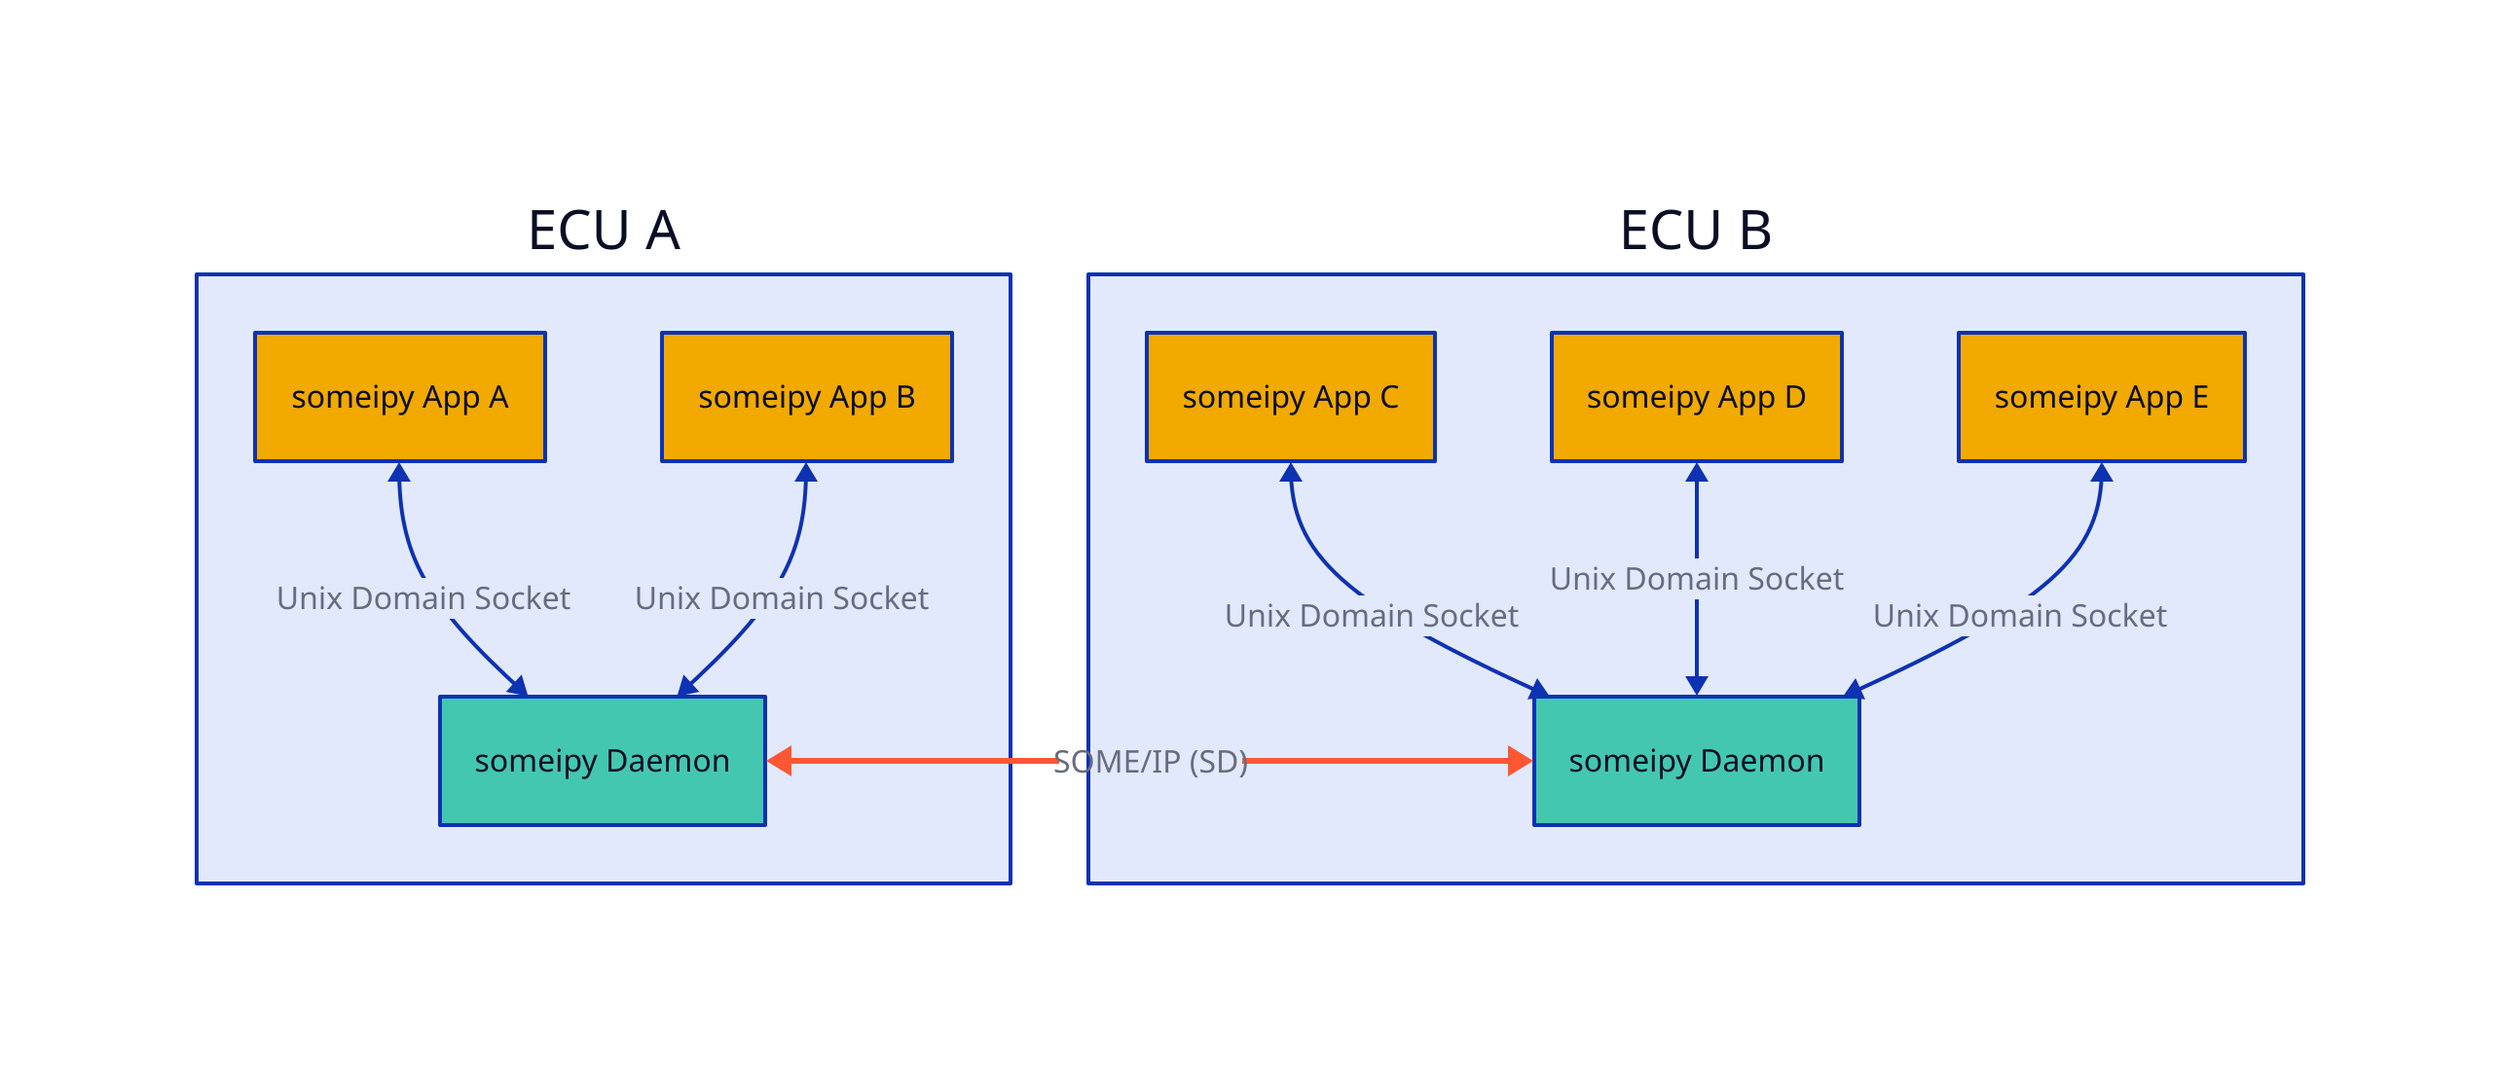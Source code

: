 classes: {
  daemon: {
    style: {
      fill: "#44C7B1"
    }
  }
  app: {
    style: {
      fill: "#F2A900"
    }
  }
}

grid-rows: 1

ECU A: {
  Daemon_A: someipy Daemon
  App_A_A: someipy App A
  App_A_B: someipy App B

  Daemon_A.class: daemon
  App_A_A.class: app
  App_A_B.class: app

  App_A_A <-> Daemon_A: Unix Domain Socket
  App_A_B <-> Daemon_A: Unix Domain Socket
}

ECU B: {
  Daemon_B: someipy Daemon
  App_B_C: someipy App C
  App_B_D: someipy App D
  App_B_E: someipy App E

  Daemon_B.class: daemon
  App_B_C.class: app
  App_B_D.class: app
  App_B_E.class: app

  App_B_C <-> Daemon_B: Unix Domain Socket
  App_B_D <-> Daemon_B: Unix Domain Socket
  App_B_E <-> Daemon_B: Unix Domain Socket
}

ECU A.Daemon_A <-> ECU B.Daemon_B: SOME/IP (SD) {
  style: {
    stroke: "#FF5733"
    stroke-width: 3
    bold: true
  }
}
